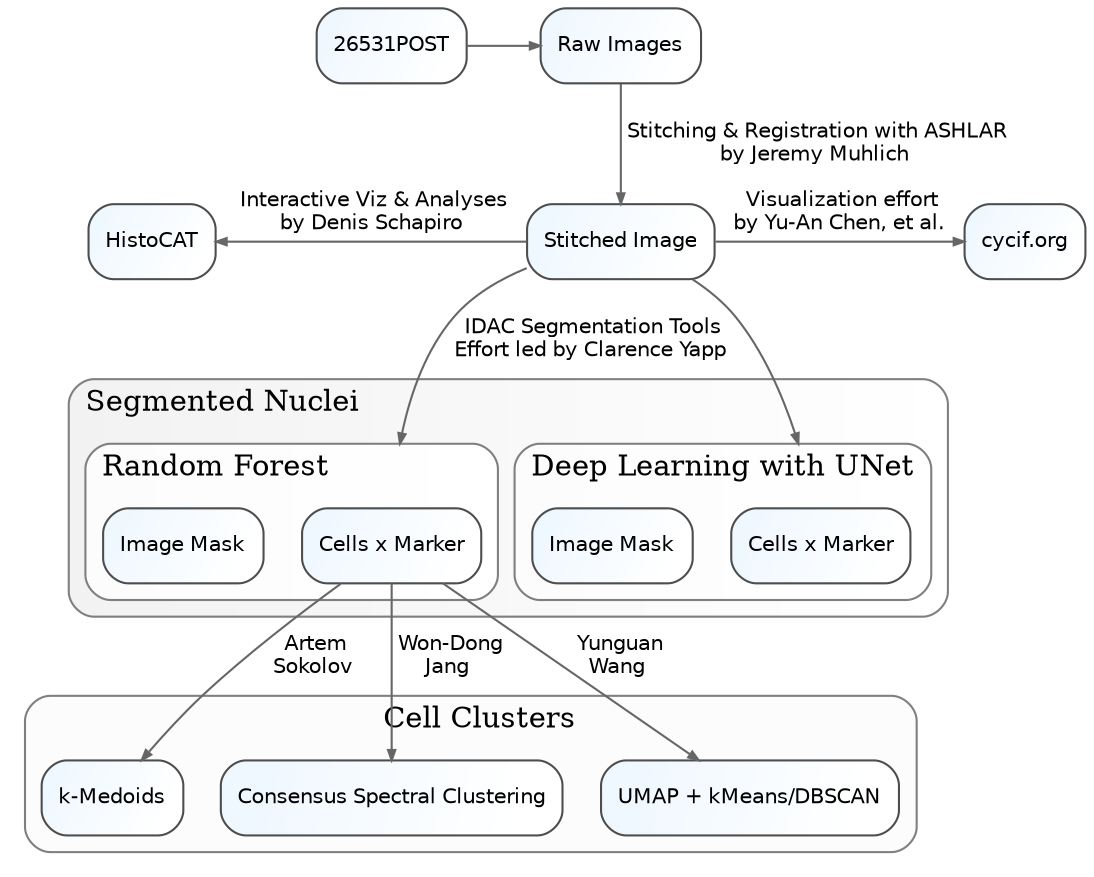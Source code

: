 digraph pipeline {
	compound = true

	node [fontname = "Helvetica", fontsize = 10, shape = "rectangle",
	      style = "rounded,filled", fillcolor = "aliceblue:white",
	      gradientangle="315", color = "gray30"]

	edge [fontname = "Helvetica", fontsize = 10, color = "gray40", arrowsize = 0.5]

	{
		rank = same;
		A [id = "nodeA", label = "26531POST", URL = "https://www.cycif.org/osd-exhibit"]
		B [id = "nodeB", label = "Raw Images", URL = "https://www.synapse.org/#!Synapse:syn17011260"]
	}
	{
		rank = same;
		C [id = "nodeC", label = "Stitched Image",
		   URL = "https://www.synapse.org/#!Synapse:syn17011265"]
		C1 [id = "nodeC1", label = "cycif.org", URL = "https://www.cycif.org/osd-exhibit"]
		C2 [id = "nodeC2", label = "HistoCAT", URL = "https://github.com/BodenmillerGroup/histoCAT/releases"]
	}

	subgraph clusterA {
		color = "gray50"
		style = "rounded, filled"
		fillcolor = "gray95:white"
		label = "Segmented Nuclei"
		labeljust = "l"
		URL="https://www.synapse.org/#!Synapse:syn17011266"
		subgraph clusterA1 {
			id = "clusterA1"
			label = "Random Forest"
			style = "rounded, filled"
			fillcolor = "gray99:white"
			URL="https://www.synapse.org/#!Synapse:syn17011578"
			D1 [label = "Cells x Marker",
			    URL = "https://www.synapse.org/#!Synapse:syn17011578"]
			D2 [label = "Image Mask",
			    URL = "https://www.synapse.org/#!Synapse:syn17011578"]
		}
		subgraph clusterA2 {
			id = "clusterA2"
			label = "Deep Learning with UNet"
			style = "rounded, filled"
			fillcolor = "gray99:white"
			URL="https://www.synapse.org/#!Synapse:syn17011584"
			D3 [label = "Cells x Marker",
			    URL="https://www.synapse.org/#!Synapse:syn17011584"]
			D4 [label = "Image Mask",
			    URL="https://www.synapse.org/#!Synapse:syn17011584"]
		}
	}

	subgraph clusterB {
		color = "gray50"
		style = "rounded, filled"
		fillcolor = "gray99"
		label = "  Cell Clusters"
		labeljust = "1"
		URL="https://www.synapse.org/#!Synapse:syn17011267"
		E1 [id = "nodeE1", label = "k-Medoids"
		    URL="https://www.synapse.org/#!Synapse:syn17012622"]
		E2 [id = "nodeE2", label = "Consensus Spectral Clustering"
		    URL="https://www.synapse.org/#!Synapse:syn17078938"]
		E3 [id = "nodeE3", label = "UMAP + kMeans/DBSCAN"
		    URL="https://www.synapse.org/#!Synapse:syn17064044"]
	}

	A -> B
	B -> C [label = " Stitching & Registration with ASHLAR\nby Jeremy Muhlich",
		URL = "https://github.com/sorgerlab/ashlar"]
	C -> C1 [label = " Visualization effort\nby Yu-An Chen, et al."]
	C2 -> C [label = " Interactive Viz & Analyses\nby Denis Schapiro", dir="back"]
	C -> D1 [label = " IDAC Segmentation Tools\nEffort led by Clarence Yapp",
		 URL = "https://hms-idac.github.io/MatBots/",
		 lhead = clusterA1]
	C -> D3 [lhead = clusterA2]
	D1 -> E1 [label = " Artem\nSokolov", URL = "https://github.com/datarail/pamsig"]
	D1 -> E2 [label = " Won-Dong\nJang", URL = "https://github.com/wdjang/consensus"]
	D1 -> E3 [label = " Yunguan\nWang", URL = "https://github.com/yunguan-wang/cycif-clustering"]
}
